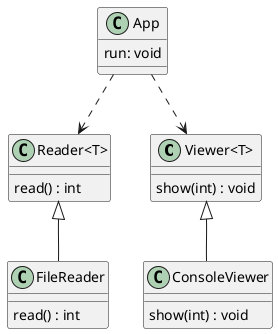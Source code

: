@startuml

"Viewer<T>" : show(int) : void
"Reader<T>" : read() : int

"ConsoleViewer" -up-|> "Viewer<T>"
"ConsoleViewer" : show(int) : void

"FileReader" -up-|> "Reader<T>"
"FileReader" : read() : int

"App" ..> "Reader<T>"
"App" ..> "Viewer<T>"

"App" : run: void

@enduml
